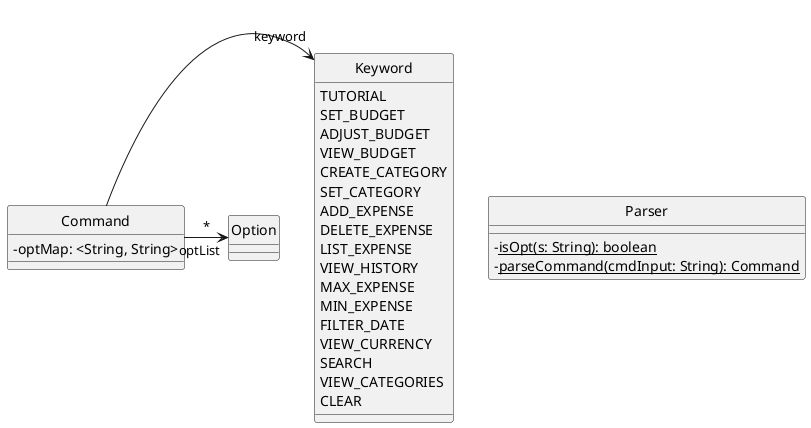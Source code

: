 @startuml
hide circle
skinparam classAttributeIconSize 0
skinparam classIconSize 0



Command -> "keyword" Keyword
Command -> "optList" Option: *


class Command {
- optMap: <String, String>
}

enum Keyword {
    TUTORIAL
    SET_BUDGET
    ADJUST_BUDGET
    VIEW_BUDGET
    CREATE_CATEGORY
    SET_CATEGORY
    ADD_EXPENSE
    DELETE_EXPENSE
    LIST_EXPENSE
    VIEW_HISTORY
    MAX_EXPENSE
    MIN_EXPENSE
    FILTER_DATE
    VIEW_CURRENCY
    SEARCH
    VIEW_CATEGORIES
    CLEAR
    }

class Option {
}

class Parser {

- <u>isOpt(s: String): boolean
- <u>parseCommand(cmdInput: String): Command
}




@enduml